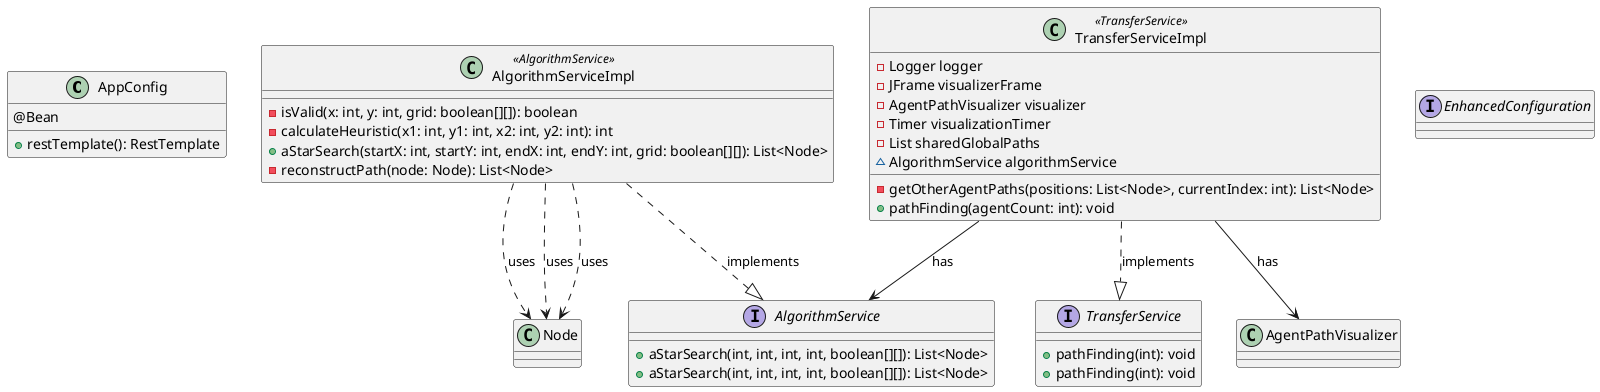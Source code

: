 @startuml
class AppConfig {
    @Bean 
    +restTemplate(): RestTemplate
}
class AlgorithmServiceImpl <<AlgorithmService>> {
    -isValid(x: int, y: int, grid: boolean[][]): boolean
    -calculateHeuristic(x1: int, y1: int, x2: int, y2: int): int
    +aStarSearch(startX: int, startY: int, endX: int, endY: int, grid: boolean[][]): List<Node>
    -reconstructPath(node: Node): List<Node>
}
class TransferServiceImpl <<TransferService>> {
    -Logger logger
    -JFrame visualizerFrame
    -AgentPathVisualizer visualizer
    -Timer visualizationTimer
    -List sharedGlobalPaths
    ~AlgorithmService algorithmService
    -getOtherAgentPaths(positions: List<Node>, currentIndex: int): List<Node>
    +pathFinding(agentCount: int): void
}
interface EnhancedConfiguration {
}
interface AlgorithmService {
    +aStarSearch(int, int, int, int, boolean[][]): List<Node>
}
interface TransferService {
    +pathFinding(int): void
}
interface AlgorithmService {
    +aStarSearch(int, int, int, int, boolean[][]): List<Node>
}
interface TransferService {
    +pathFinding(int): void
}
AlgorithmServiceImpl ..|> AlgorithmService : implements
AlgorithmServiceImpl ..> Node : uses
AlgorithmServiceImpl ..> Node : uses
AlgorithmServiceImpl ..> Node : uses
TransferServiceImpl ..|> TransferService : implements
TransferServiceImpl --> AgentPathVisualizer : has
TransferServiceImpl --> AlgorithmService : has
@enduml
